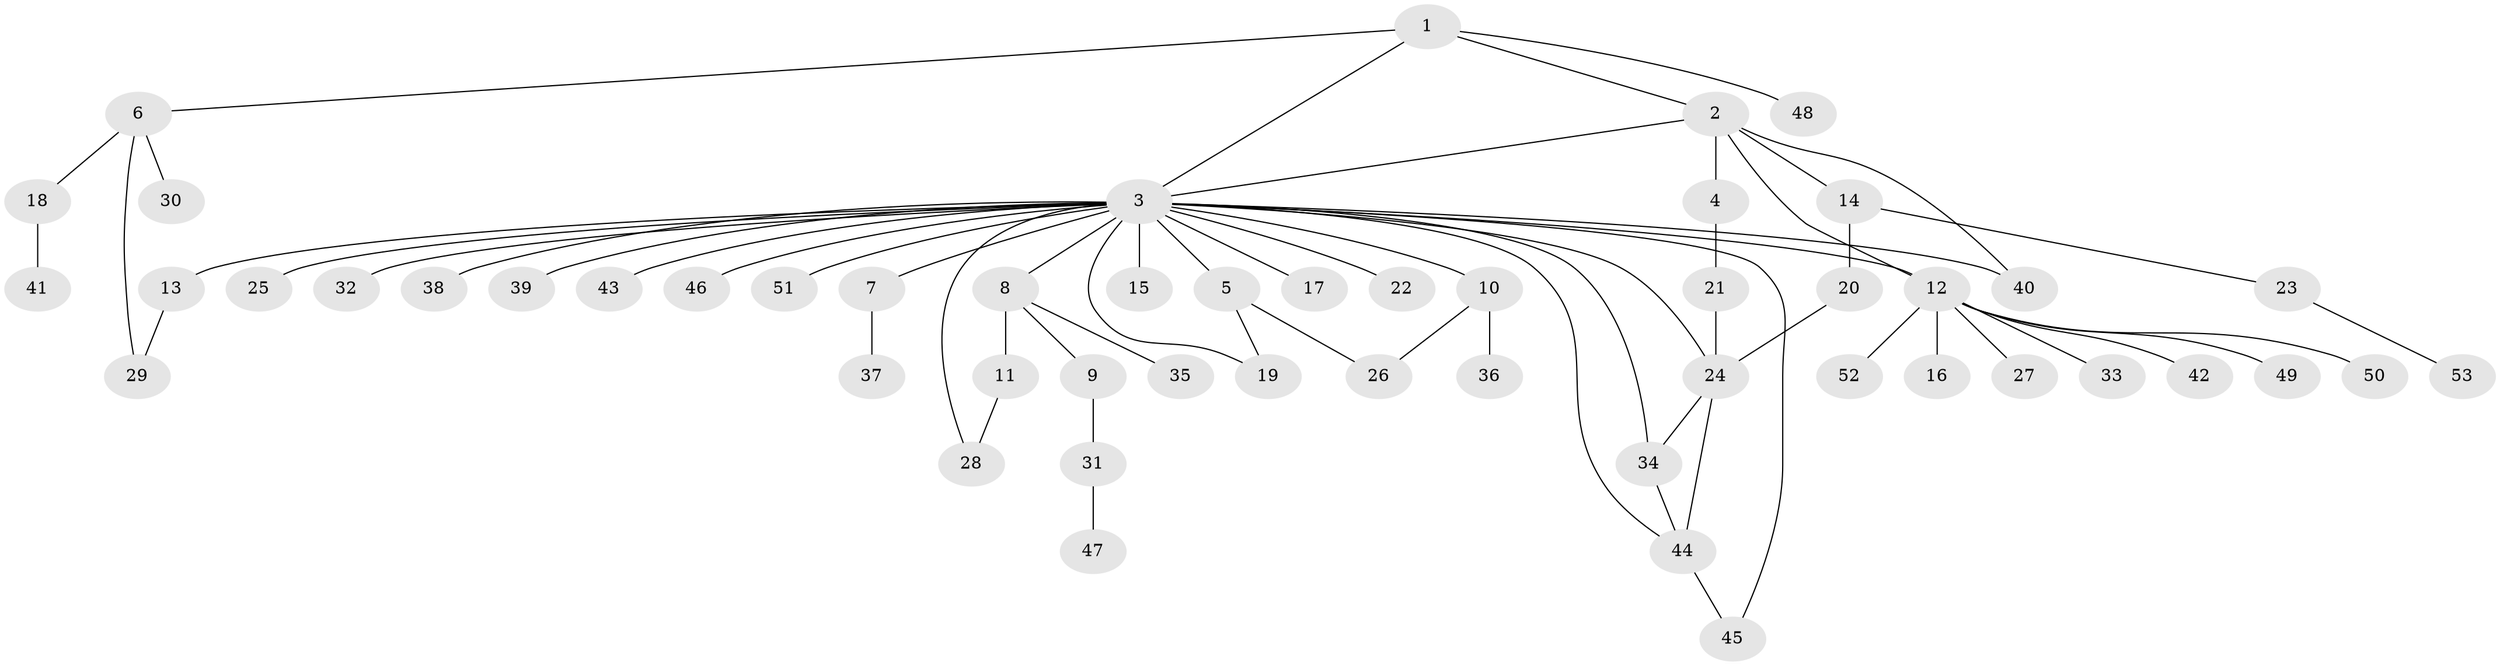 // original degree distribution, {1: 0.5681818181818182, 5: 0.022727272727272728, 8: 0.022727272727272728, 30: 0.011363636363636364, 2: 0.19318181818181818, 4: 0.045454545454545456, 10: 0.022727272727272728, 3: 0.10227272727272728, 7: 0.011363636363636364}
// Generated by graph-tools (version 1.1) at 2025/50/03/04/25 22:50:41]
// undirected, 53 vertices, 65 edges
graph export_dot {
  node [color=gray90,style=filled];
  1;
  2;
  3;
  4;
  5;
  6;
  7;
  8;
  9;
  10;
  11;
  12;
  13;
  14;
  15;
  16;
  17;
  18;
  19;
  20;
  21;
  22;
  23;
  24;
  25;
  26;
  27;
  28;
  29;
  30;
  31;
  32;
  33;
  34;
  35;
  36;
  37;
  38;
  39;
  40;
  41;
  42;
  43;
  44;
  45;
  46;
  47;
  48;
  49;
  50;
  51;
  52;
  53;
  1 -- 2 [weight=1.0];
  1 -- 3 [weight=1.0];
  1 -- 6 [weight=1.0];
  1 -- 48 [weight=1.0];
  2 -- 3 [weight=1.0];
  2 -- 4 [weight=2.0];
  2 -- 12 [weight=1.0];
  2 -- 14 [weight=1.0];
  2 -- 40 [weight=1.0];
  3 -- 5 [weight=1.0];
  3 -- 7 [weight=1.0];
  3 -- 8 [weight=1.0];
  3 -- 10 [weight=1.0];
  3 -- 12 [weight=1.0];
  3 -- 13 [weight=1.0];
  3 -- 15 [weight=1.0];
  3 -- 17 [weight=1.0];
  3 -- 19 [weight=1.0];
  3 -- 22 [weight=1.0];
  3 -- 24 [weight=1.0];
  3 -- 25 [weight=1.0];
  3 -- 28 [weight=1.0];
  3 -- 32 [weight=1.0];
  3 -- 34 [weight=1.0];
  3 -- 38 [weight=1.0];
  3 -- 39 [weight=1.0];
  3 -- 40 [weight=1.0];
  3 -- 43 [weight=1.0];
  3 -- 44 [weight=1.0];
  3 -- 45 [weight=1.0];
  3 -- 46 [weight=1.0];
  3 -- 51 [weight=1.0];
  4 -- 21 [weight=1.0];
  5 -- 19 [weight=1.0];
  5 -- 26 [weight=1.0];
  6 -- 18 [weight=1.0];
  6 -- 29 [weight=1.0];
  6 -- 30 [weight=1.0];
  7 -- 37 [weight=1.0];
  8 -- 9 [weight=1.0];
  8 -- 11 [weight=6.0];
  8 -- 35 [weight=1.0];
  9 -- 31 [weight=1.0];
  10 -- 26 [weight=1.0];
  10 -- 36 [weight=1.0];
  11 -- 28 [weight=1.0];
  12 -- 16 [weight=1.0];
  12 -- 27 [weight=1.0];
  12 -- 33 [weight=1.0];
  12 -- 42 [weight=1.0];
  12 -- 49 [weight=1.0];
  12 -- 50 [weight=1.0];
  12 -- 52 [weight=1.0];
  13 -- 29 [weight=1.0];
  14 -- 20 [weight=1.0];
  14 -- 23 [weight=1.0];
  18 -- 41 [weight=1.0];
  20 -- 24 [weight=3.0];
  21 -- 24 [weight=1.0];
  23 -- 53 [weight=1.0];
  24 -- 34 [weight=1.0];
  24 -- 44 [weight=1.0];
  31 -- 47 [weight=1.0];
  34 -- 44 [weight=1.0];
  44 -- 45 [weight=1.0];
}
